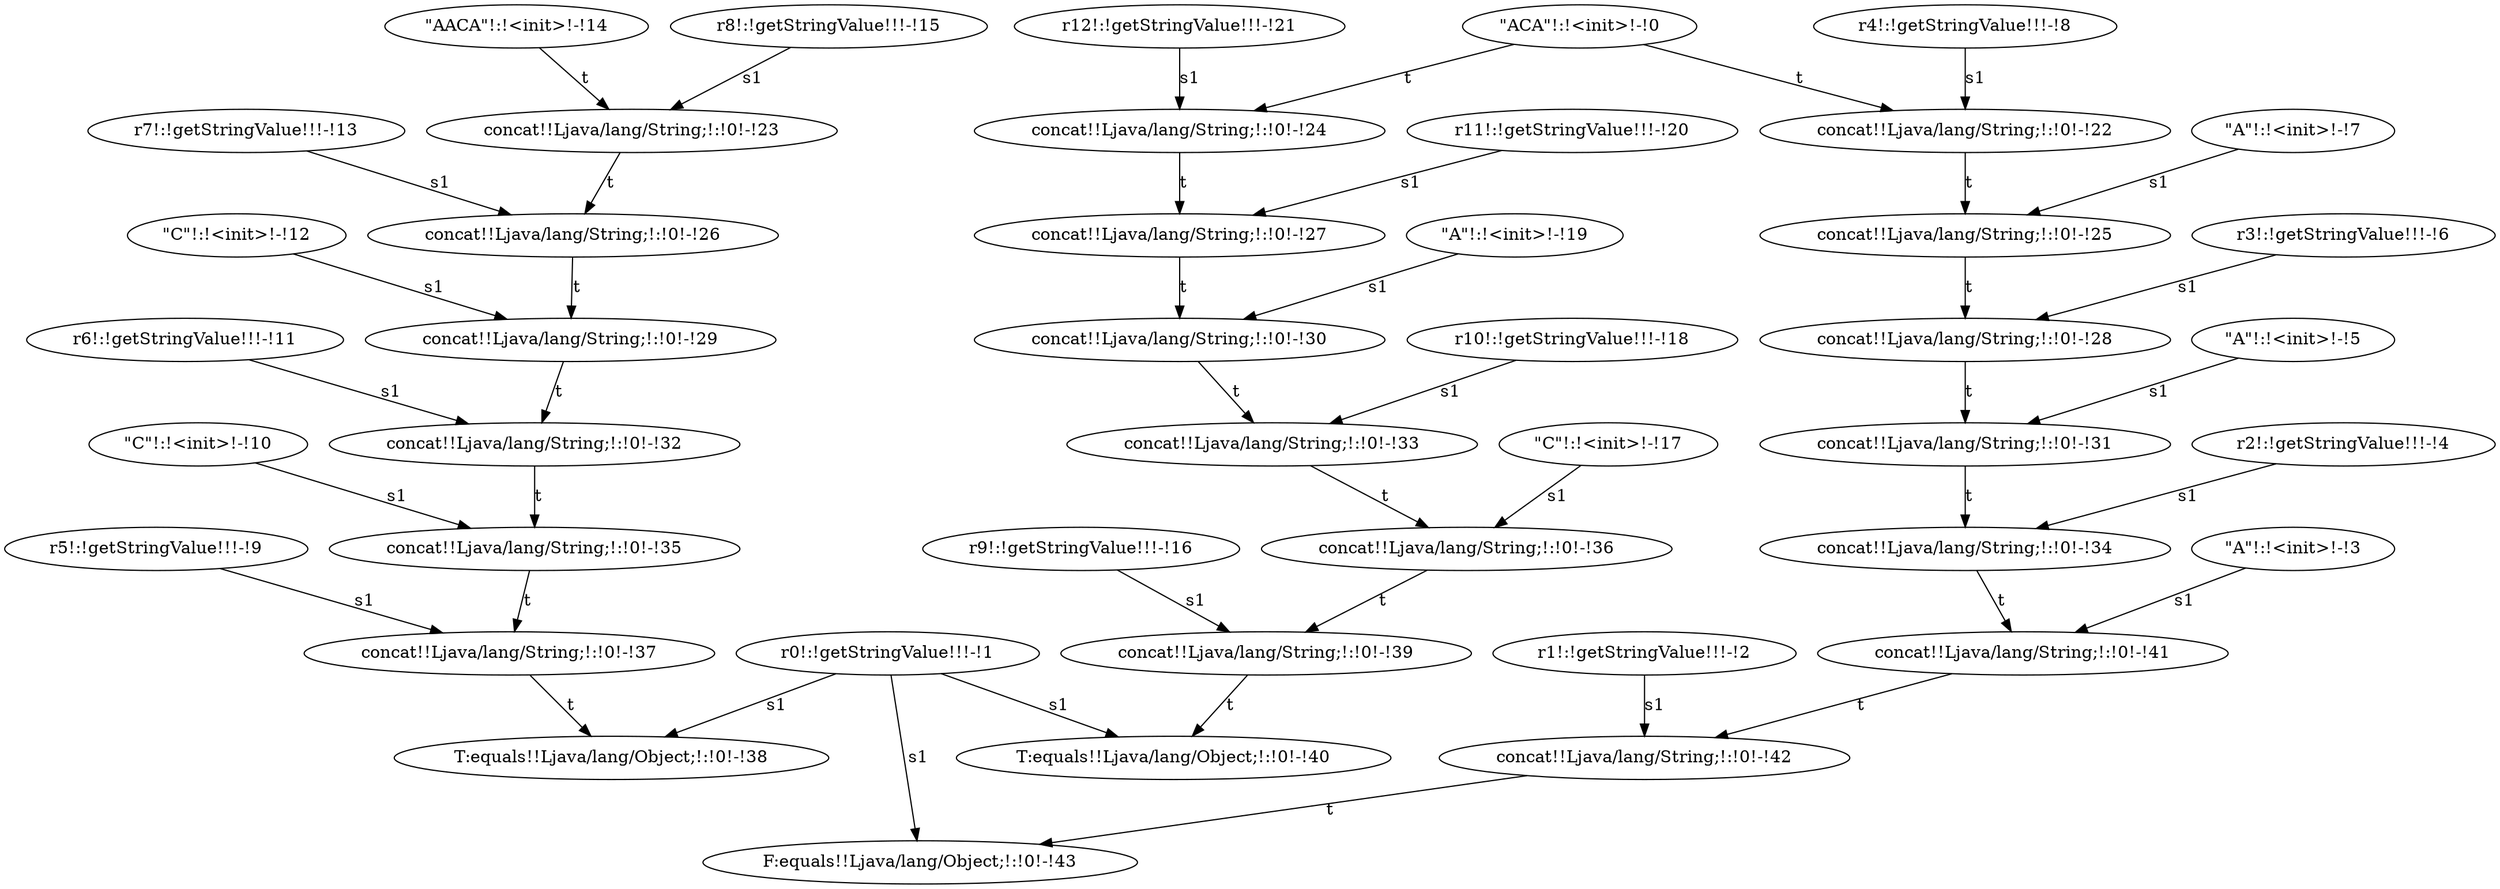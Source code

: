 digraph G {
  41 [ label="concat!!Ljava/lang/String;!:!0!-!41" ];
  39 [ label="concat!!Ljava/lang/String;!:!0!-!39" ];
  0 [ label="\"ACA\"!:!<init>!-!0" ];
  11 [ label="r6!:!getStringValue!!!-!11" ];
  14 [ label="\"AACA\"!:!<init>!-!14" ];
  33 [ label="concat!!Ljava/lang/String;!:!0!-!33" ];
  2 [ label="r1!:!getStringValue!!!-!2" ];
  19 [ label="\"A\"!:!<init>!-!19" ];
  6 [ label="r3!:!getStringValue!!!-!6" ];
  12 [ label="\"C\"!:!<init>!-!12" ];
  22 [ label="concat!!Ljava/lang/String;!:!0!-!22" ];
  10 [ label="\"C\"!:!<init>!-!10" ];
  16 [ label="r9!:!getStringValue!!!-!16" ];
  31 [ label="concat!!Ljava/lang/String;!:!0!-!31" ];
  28 [ label="concat!!Ljava/lang/String;!:!0!-!28" ];
  8 [ label="r4!:!getStringValue!!!-!8" ];
  27 [ label="concat!!Ljava/lang/String;!:!0!-!27" ];
  24 [ label="concat!!Ljava/lang/String;!:!0!-!24" ];
  15 [ label="r8!:!getStringValue!!!-!15" ];
  13 [ label="r7!:!getStringValue!!!-!13" ];
  32 [ label="concat!!Ljava/lang/String;!:!0!-!32" ];
  26 [ label="concat!!Ljava/lang/String;!:!0!-!26" ];
  34 [ label="concat!!Ljava/lang/String;!:!0!-!34" ];
  40 [ label="T:equals!!Ljava/lang/Object;!:!0!-!40" ];
  21 [ label="r12!:!getStringValue!!!-!21" ];
  42 [ label="concat!!Ljava/lang/String;!:!0!-!42" ];
  5 [ label="\"A\"!:!<init>!-!5" ];
  3 [ label="\"A\"!:!<init>!-!3" ];
  36 [ label="concat!!Ljava/lang/String;!:!0!-!36" ];
  35 [ label="concat!!Ljava/lang/String;!:!0!-!35" ];
  30 [ label="concat!!Ljava/lang/String;!:!0!-!30" ];
  4 [ label="r2!:!getStringValue!!!-!4" ];
  17 [ label="\"C\"!:!<init>!-!17" ];
  7 [ label="\"A\"!:!<init>!-!7" ];
  20 [ label="r11!:!getStringValue!!!-!20" ];
  9 [ label="r5!:!getStringValue!!!-!9" ];
  38 [ label="T:equals!!Ljava/lang/Object;!:!0!-!38" ];
  18 [ label="r10!:!getStringValue!!!-!18" ];
  29 [ label="concat!!Ljava/lang/String;!:!0!-!29" ];
  23 [ label="concat!!Ljava/lang/String;!:!0!-!23" ];
  1 [ label="r0!:!getStringValue!!!-!1" ];
  37 [ label="concat!!Ljava/lang/String;!:!0!-!37" ];
  43 [ label="F:equals!!Ljava/lang/Object;!:!0!-!43" ];
  25 [ label="concat!!Ljava/lang/String;!:!0!-!25" ];
  2 -> 42 [ label="s1" ];
  41 -> 42 [ label="t" ];
  1 -> 43 [ label="s1" ];
  42 -> 43 [ label="t" ];
  9 -> 37 [ label="s1" ];
  35 -> 37 [ label="t" ];
  1 -> 38 [ label="s1" ];
  37 -> 38 [ label="t" ];
  16 -> 39 [ label="s1" ];
  36 -> 39 [ label="t" ];
  1 -> 40 [ label="s1" ];
  39 -> 40 [ label="t" ];
  3 -> 41 [ label="s1" ];
  34 -> 41 [ label="t" ];
  4 -> 34 [ label="s1" ];
  31 -> 34 [ label="t" ];
  5 -> 31 [ label="s1" ];
  28 -> 31 [ label="t" ];
  6 -> 28 [ label="s1" ];
  25 -> 28 [ label="t" ];
  7 -> 25 [ label="s1" ];
  22 -> 25 [ label="t" ];
  0 -> 22 [ label="t" ];
  8 -> 22 [ label="s1" ];
  10 -> 35 [ label="s1" ];
  32 -> 35 [ label="t" ];
  11 -> 32 [ label="s1" ];
  29 -> 32 [ label="t" ];
  12 -> 29 [ label="s1" ];
  26 -> 29 [ label="t" ];
  13 -> 26 [ label="s1" ];
  23 -> 26 [ label="t" ];
  14 -> 23 [ label="t" ];
  15 -> 23 [ label="s1" ];
  17 -> 36 [ label="s1" ];
  33 -> 36 [ label="t" ];
  18 -> 33 [ label="s1" ];
  30 -> 33 [ label="t" ];
  19 -> 30 [ label="s1" ];
  27 -> 30 [ label="t" ];
  20 -> 27 [ label="s1" ];
  24 -> 27 [ label="t" ];
  0 -> 24 [ label="t" ];
  21 -> 24 [ label="s1" ];
}
